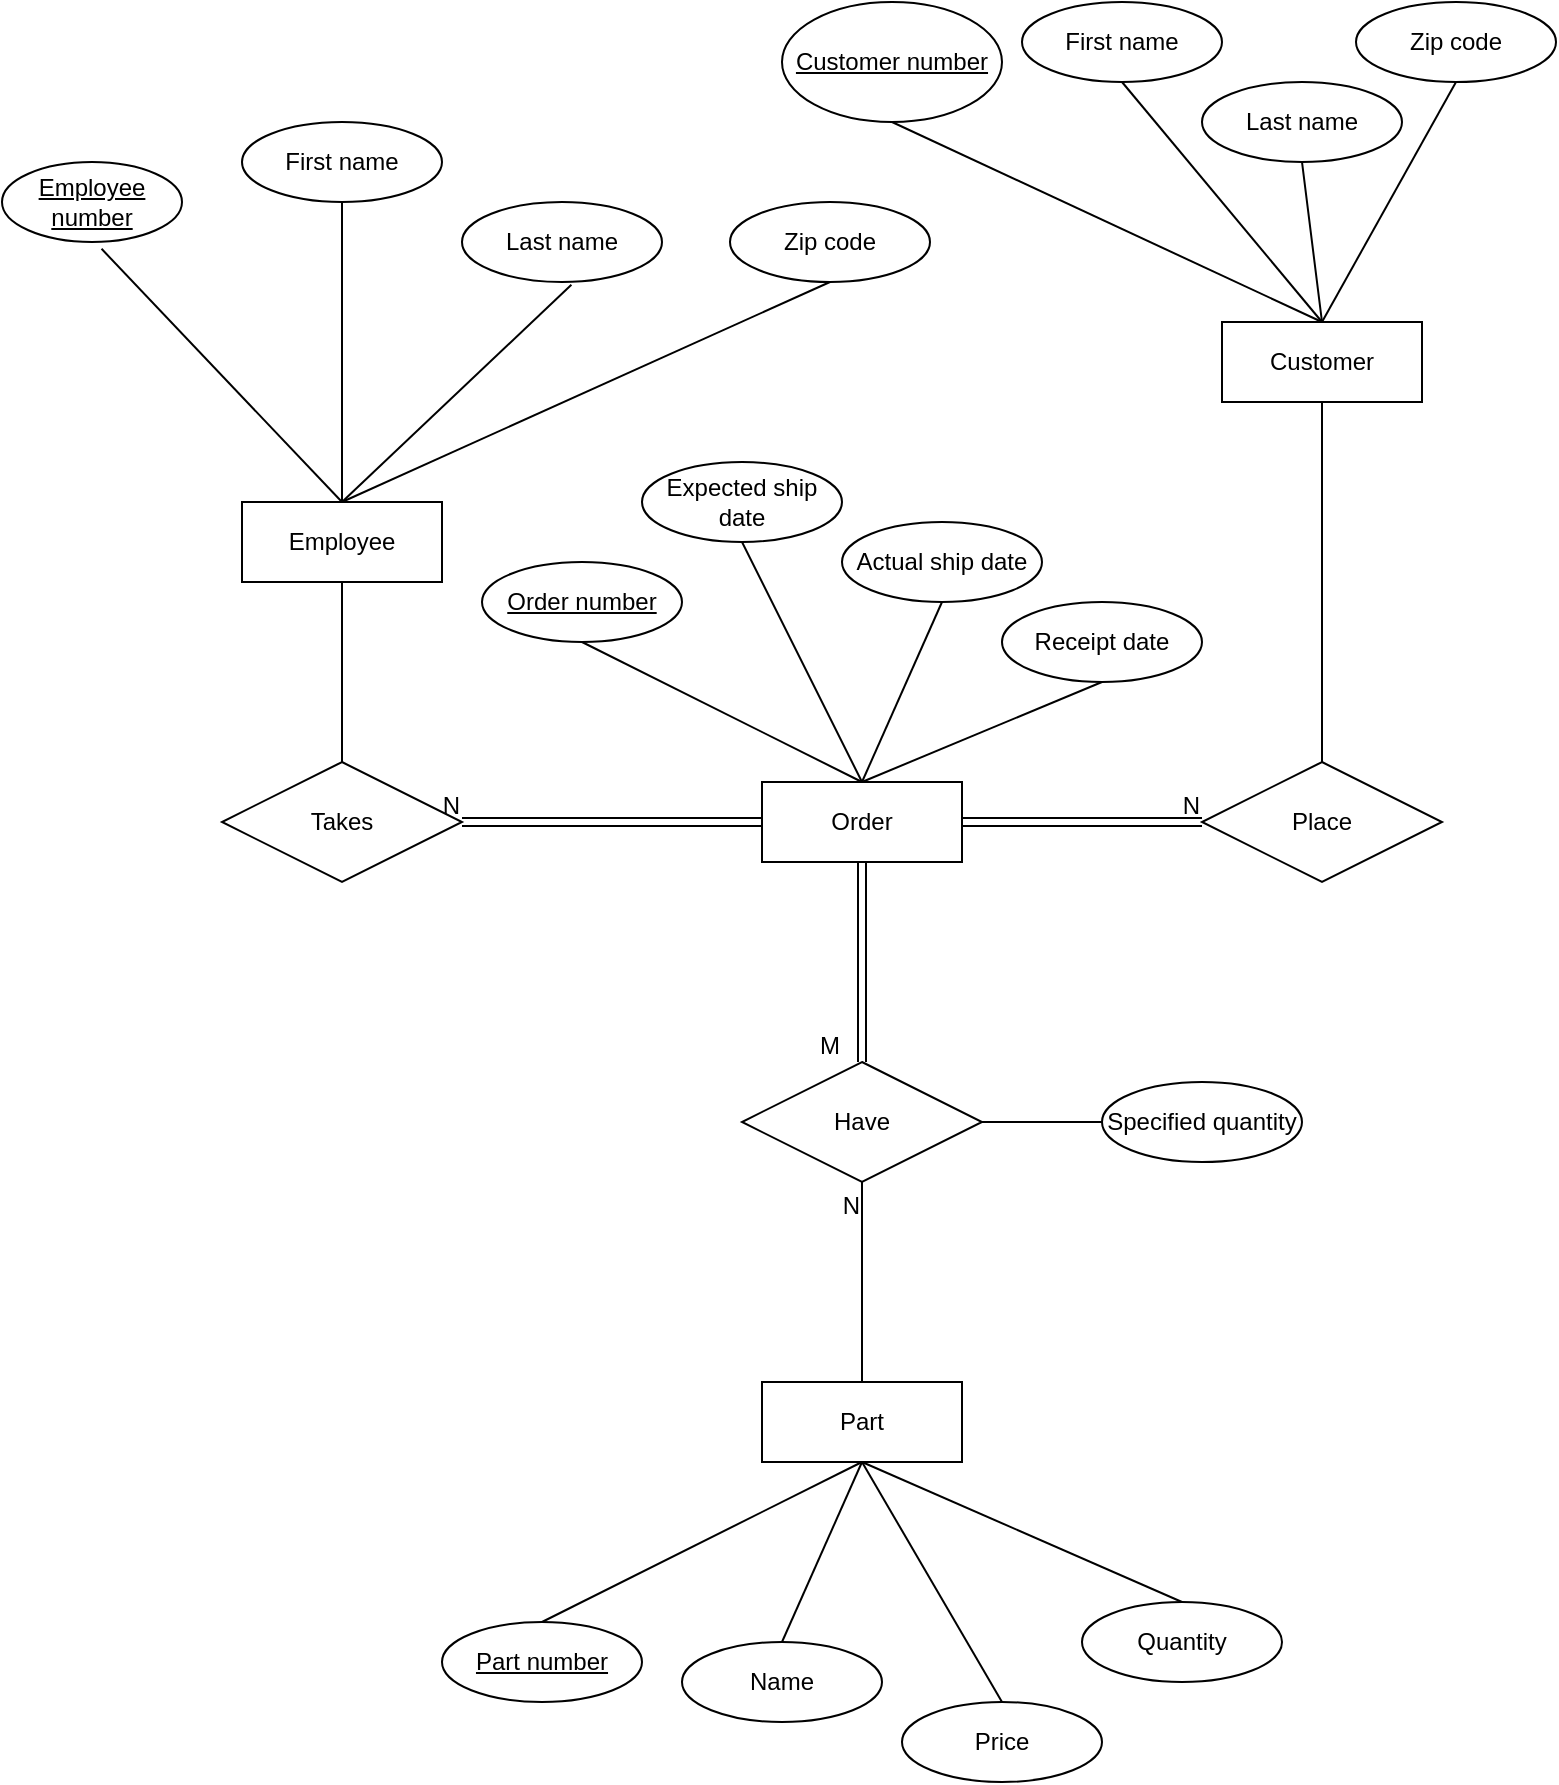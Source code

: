 <mxfile version="21.7.5" type="github">
  <diagram name="Trang-1" id="aIbzALBIz3ORE9qF0zUO">
    <mxGraphModel dx="2878" dy="1556" grid="1" gridSize="10" guides="1" tooltips="1" connect="1" arrows="1" fold="1" page="1" pageScale="1" pageWidth="827" pageHeight="1169" math="0" shadow="0">
      <root>
        <mxCell id="0" />
        <mxCell id="1" parent="0" />
        <mxCell id="ph7OfaKf5Wn8yf4H55KA-1" value="Employee" style="whiteSpace=wrap;html=1;align=center;" parent="1" vertex="1">
          <mxGeometry x="170" y="260" width="100" height="40" as="geometry" />
        </mxCell>
        <mxCell id="ph7OfaKf5Wn8yf4H55KA-2" value="First name" style="ellipse;whiteSpace=wrap;html=1;align=center;" parent="1" vertex="1">
          <mxGeometry x="170" y="70" width="100" height="40" as="geometry" />
        </mxCell>
        <mxCell id="ph7OfaKf5Wn8yf4H55KA-3" value="Last name" style="ellipse;whiteSpace=wrap;html=1;align=center;" parent="1" vertex="1">
          <mxGeometry x="280" y="110" width="100" height="40" as="geometry" />
        </mxCell>
        <mxCell id="ph7OfaKf5Wn8yf4H55KA-4" value="" style="endArrow=none;html=1;rounded=0;exitX=0.5;exitY=1;exitDx=0;exitDy=0;entryX=0.5;entryY=0;entryDx=0;entryDy=0;" parent="1" source="ph7OfaKf5Wn8yf4H55KA-2" target="ph7OfaKf5Wn8yf4H55KA-1" edge="1">
          <mxGeometry relative="1" as="geometry">
            <mxPoint x="360" y="330" as="sourcePoint" />
            <mxPoint x="520" y="330" as="targetPoint" />
          </mxGeometry>
        </mxCell>
        <mxCell id="ph7OfaKf5Wn8yf4H55KA-5" value="" style="endArrow=none;html=1;rounded=0;exitX=0.5;exitY=0;exitDx=0;exitDy=0;entryX=0.547;entryY=1.035;entryDx=0;entryDy=0;entryPerimeter=0;" parent="1" source="ph7OfaKf5Wn8yf4H55KA-1" target="ph7OfaKf5Wn8yf4H55KA-3" edge="1">
          <mxGeometry relative="1" as="geometry">
            <mxPoint x="360" y="330" as="sourcePoint" />
            <mxPoint x="520" y="330" as="targetPoint" />
          </mxGeometry>
        </mxCell>
        <mxCell id="ph7OfaKf5Wn8yf4H55KA-7" value="" style="endArrow=none;html=1;rounded=0;exitX=0.553;exitY=1.085;exitDx=0;exitDy=0;entryX=0.5;entryY=0;entryDx=0;entryDy=0;exitPerimeter=0;" parent="1" source="ph7OfaKf5Wn8yf4H55KA-11" target="ph7OfaKf5Wn8yf4H55KA-1" edge="1">
          <mxGeometry relative="1" as="geometry">
            <mxPoint x="110.0" y="160" as="sourcePoint" />
            <mxPoint x="520" y="330" as="targetPoint" />
          </mxGeometry>
        </mxCell>
        <mxCell id="ph7OfaKf5Wn8yf4H55KA-9" value="Zip code" style="ellipse;whiteSpace=wrap;html=1;align=center;" parent="1" vertex="1">
          <mxGeometry x="414" y="110" width="100" height="40" as="geometry" />
        </mxCell>
        <mxCell id="ph7OfaKf5Wn8yf4H55KA-10" value="" style="endArrow=none;html=1;rounded=0;exitX=0.5;exitY=0;exitDx=0;exitDy=0;entryX=0.5;entryY=1;entryDx=0;entryDy=0;" parent="1" source="ph7OfaKf5Wn8yf4H55KA-1" target="ph7OfaKf5Wn8yf4H55KA-9" edge="1">
          <mxGeometry relative="1" as="geometry">
            <mxPoint x="360" y="330" as="sourcePoint" />
            <mxPoint x="520" y="330" as="targetPoint" />
          </mxGeometry>
        </mxCell>
        <mxCell id="ph7OfaKf5Wn8yf4H55KA-11" value="Employee number" style="ellipse;whiteSpace=wrap;html=1;align=center;fontStyle=4;" parent="1" vertex="1">
          <mxGeometry x="50" y="90" width="90" height="40" as="geometry" />
        </mxCell>
        <mxCell id="ph7OfaKf5Wn8yf4H55KA-13" value="Takes" style="shape=rhombus;perimeter=rhombusPerimeter;whiteSpace=wrap;html=1;align=center;" parent="1" vertex="1">
          <mxGeometry x="160" y="390" width="120" height="60" as="geometry" />
        </mxCell>
        <mxCell id="ph7OfaKf5Wn8yf4H55KA-14" value="" style="endArrow=none;html=1;rounded=0;exitX=0.5;exitY=1;exitDx=0;exitDy=0;entryX=0.5;entryY=0;entryDx=0;entryDy=0;" parent="1" source="ph7OfaKf5Wn8yf4H55KA-1" target="ph7OfaKf5Wn8yf4H55KA-13" edge="1">
          <mxGeometry relative="1" as="geometry">
            <mxPoint x="220" y="350" as="sourcePoint" />
            <mxPoint x="380" y="350" as="targetPoint" />
          </mxGeometry>
        </mxCell>
        <mxCell id="ph7OfaKf5Wn8yf4H55KA-20" value="" style="shape=link;html=1;rounded=0;entryX=1;entryY=0.5;entryDx=0;entryDy=0;exitX=0;exitY=0.5;exitDx=0;exitDy=0;" parent="1" source="ph7OfaKf5Wn8yf4H55KA-22" target="ph7OfaKf5Wn8yf4H55KA-13" edge="1">
          <mxGeometry relative="1" as="geometry">
            <mxPoint x="490" y="420" as="sourcePoint" />
            <mxPoint x="620" y="460" as="targetPoint" />
          </mxGeometry>
        </mxCell>
        <mxCell id="ph7OfaKf5Wn8yf4H55KA-21" value="N" style="resizable=0;html=1;whiteSpace=wrap;align=right;verticalAlign=bottom;" parent="ph7OfaKf5Wn8yf4H55KA-20" connectable="0" vertex="1">
          <mxGeometry x="1" relative="1" as="geometry" />
        </mxCell>
        <mxCell id="ph7OfaKf5Wn8yf4H55KA-22" value="Order" style="whiteSpace=wrap;html=1;align=center;" parent="1" vertex="1">
          <mxGeometry x="430" y="400" width="100" height="40" as="geometry" />
        </mxCell>
        <mxCell id="ph7OfaKf5Wn8yf4H55KA-25" value="" style="endArrow=none;html=1;rounded=0;exitX=0.5;exitY=1;exitDx=0;exitDy=0;entryX=0.5;entryY=0;entryDx=0;entryDy=0;" parent="1" source="4SEoiYstpMCohKffv5Ia-2" target="ph7OfaKf5Wn8yf4H55KA-22" edge="1">
          <mxGeometry relative="1" as="geometry">
            <mxPoint x="350" y="340" as="sourcePoint" />
            <mxPoint x="720" y="390" as="targetPoint" />
          </mxGeometry>
        </mxCell>
        <mxCell id="ph7OfaKf5Wn8yf4H55KA-26" value="Expected ship date" style="ellipse;whiteSpace=wrap;html=1;align=center;" parent="1" vertex="1">
          <mxGeometry x="370" y="240" width="100" height="40" as="geometry" />
        </mxCell>
        <mxCell id="ph7OfaKf5Wn8yf4H55KA-27" value="" style="endArrow=none;html=1;rounded=0;exitX=0.5;exitY=0;exitDx=0;exitDy=0;entryX=0.5;entryY=1;entryDx=0;entryDy=0;" parent="1" source="ph7OfaKf5Wn8yf4H55KA-22" target="ph7OfaKf5Wn8yf4H55KA-26" edge="1">
          <mxGeometry relative="1" as="geometry">
            <mxPoint x="560" y="390" as="sourcePoint" />
            <mxPoint x="720" y="390" as="targetPoint" />
          </mxGeometry>
        </mxCell>
        <mxCell id="ph7OfaKf5Wn8yf4H55KA-28" value="Actual ship date" style="ellipse;whiteSpace=wrap;html=1;align=center;" parent="1" vertex="1">
          <mxGeometry x="470" y="270" width="100" height="40" as="geometry" />
        </mxCell>
        <mxCell id="ph7OfaKf5Wn8yf4H55KA-29" value="" style="endArrow=none;html=1;rounded=0;exitX=0.5;exitY=0;exitDx=0;exitDy=0;entryX=0.5;entryY=1;entryDx=0;entryDy=0;" parent="1" source="ph7OfaKf5Wn8yf4H55KA-22" target="ph7OfaKf5Wn8yf4H55KA-28" edge="1">
          <mxGeometry relative="1" as="geometry">
            <mxPoint x="560" y="390" as="sourcePoint" />
            <mxPoint x="720" y="390" as="targetPoint" />
          </mxGeometry>
        </mxCell>
        <mxCell id="ph7OfaKf5Wn8yf4H55KA-30" value="Receipt date" style="ellipse;whiteSpace=wrap;html=1;align=center;" parent="1" vertex="1">
          <mxGeometry x="550" y="310" width="100" height="40" as="geometry" />
        </mxCell>
        <mxCell id="ph7OfaKf5Wn8yf4H55KA-31" value="" style="endArrow=none;html=1;rounded=0;exitX=0.5;exitY=0;exitDx=0;exitDy=0;entryX=0.5;entryY=1;entryDx=0;entryDy=0;" parent="1" source="ph7OfaKf5Wn8yf4H55KA-22" target="ph7OfaKf5Wn8yf4H55KA-30" edge="1">
          <mxGeometry relative="1" as="geometry">
            <mxPoint x="560" y="390" as="sourcePoint" />
            <mxPoint x="720" y="390" as="targetPoint" />
          </mxGeometry>
        </mxCell>
        <mxCell id="ph7OfaKf5Wn8yf4H55KA-32" value="" style="shape=link;html=1;rounded=0;exitX=1;exitY=0.5;exitDx=0;exitDy=0;entryX=0;entryY=0.5;entryDx=0;entryDy=0;" parent="1" source="ph7OfaKf5Wn8yf4H55KA-22" target="ph7OfaKf5Wn8yf4H55KA-34" edge="1">
          <mxGeometry relative="1" as="geometry">
            <mxPoint x="550" y="419.66" as="sourcePoint" />
            <mxPoint x="710" y="419.66" as="targetPoint" />
          </mxGeometry>
        </mxCell>
        <mxCell id="ph7OfaKf5Wn8yf4H55KA-33" value="N" style="resizable=0;html=1;whiteSpace=wrap;align=right;verticalAlign=bottom;" parent="ph7OfaKf5Wn8yf4H55KA-32" connectable="0" vertex="1">
          <mxGeometry x="1" relative="1" as="geometry" />
        </mxCell>
        <mxCell id="ph7OfaKf5Wn8yf4H55KA-34" value="Place" style="shape=rhombus;perimeter=rhombusPerimeter;whiteSpace=wrap;html=1;align=center;" parent="1" vertex="1">
          <mxGeometry x="650" y="390" width="120" height="60" as="geometry" />
        </mxCell>
        <mxCell id="ph7OfaKf5Wn8yf4H55KA-35" value="" style="endArrow=none;html=1;rounded=0;entryX=0.5;entryY=0;entryDx=0;entryDy=0;exitX=0.5;exitY=1;exitDx=0;exitDy=0;" parent="1" source="ph7OfaKf5Wn8yf4H55KA-36" target="ph7OfaKf5Wn8yf4H55KA-34" edge="1">
          <mxGeometry relative="1" as="geometry">
            <mxPoint x="710" y="220" as="sourcePoint" />
            <mxPoint x="720" y="390" as="targetPoint" />
          </mxGeometry>
        </mxCell>
        <mxCell id="ph7OfaKf5Wn8yf4H55KA-36" value="Customer" style="whiteSpace=wrap;html=1;align=center;" parent="1" vertex="1">
          <mxGeometry x="660" y="170" width="100" height="40" as="geometry" />
        </mxCell>
        <mxCell id="ph7OfaKf5Wn8yf4H55KA-38" value="First name" style="ellipse;whiteSpace=wrap;html=1;align=center;" parent="1" vertex="1">
          <mxGeometry x="560" y="10" width="100" height="40" as="geometry" />
        </mxCell>
        <mxCell id="ph7OfaKf5Wn8yf4H55KA-39" value="Last name" style="ellipse;whiteSpace=wrap;html=1;align=center;" parent="1" vertex="1">
          <mxGeometry x="650" y="50" width="100" height="40" as="geometry" />
        </mxCell>
        <mxCell id="ph7OfaKf5Wn8yf4H55KA-40" value="Zip code" style="ellipse;whiteSpace=wrap;html=1;align=center;" parent="1" vertex="1">
          <mxGeometry x="727" y="10" width="100" height="40" as="geometry" />
        </mxCell>
        <mxCell id="ph7OfaKf5Wn8yf4H55KA-41" value="" style="endArrow=none;html=1;rounded=0;exitX=0.5;exitY=1;exitDx=0;exitDy=0;entryX=0.5;entryY=0;entryDx=0;entryDy=0;" parent="1" source="4SEoiYstpMCohKffv5Ia-1" target="ph7OfaKf5Wn8yf4H55KA-36" edge="1">
          <mxGeometry relative="1" as="geometry">
            <mxPoint x="510" y="80" as="sourcePoint" />
            <mxPoint x="750" y="250" as="targetPoint" />
          </mxGeometry>
        </mxCell>
        <mxCell id="ph7OfaKf5Wn8yf4H55KA-42" value="" style="endArrow=none;html=1;rounded=0;exitX=0.5;exitY=1;exitDx=0;exitDy=0;entryX=0.5;entryY=0;entryDx=0;entryDy=0;" parent="1" source="ph7OfaKf5Wn8yf4H55KA-38" target="ph7OfaKf5Wn8yf4H55KA-36" edge="1">
          <mxGeometry relative="1" as="geometry">
            <mxPoint x="590" y="250" as="sourcePoint" />
            <mxPoint x="750" y="250" as="targetPoint" />
          </mxGeometry>
        </mxCell>
        <mxCell id="ph7OfaKf5Wn8yf4H55KA-43" value="" style="endArrow=none;html=1;rounded=0;entryX=0.5;entryY=1;entryDx=0;entryDy=0;exitX=0.5;exitY=0;exitDx=0;exitDy=0;" parent="1" source="ph7OfaKf5Wn8yf4H55KA-36" target="ph7OfaKf5Wn8yf4H55KA-39" edge="1">
          <mxGeometry relative="1" as="geometry">
            <mxPoint x="590" y="250" as="sourcePoint" />
            <mxPoint x="750" y="250" as="targetPoint" />
          </mxGeometry>
        </mxCell>
        <mxCell id="ph7OfaKf5Wn8yf4H55KA-44" value="" style="endArrow=none;html=1;rounded=0;entryX=0.5;entryY=1;entryDx=0;entryDy=0;exitX=0.5;exitY=0;exitDx=0;exitDy=0;" parent="1" source="ph7OfaKf5Wn8yf4H55KA-36" target="ph7OfaKf5Wn8yf4H55KA-40" edge="1">
          <mxGeometry relative="1" as="geometry">
            <mxPoint x="590" y="250" as="sourcePoint" />
            <mxPoint x="750" y="250" as="targetPoint" />
          </mxGeometry>
        </mxCell>
        <mxCell id="ph7OfaKf5Wn8yf4H55KA-45" value="" style="shape=link;html=1;rounded=0;exitX=0.5;exitY=1;exitDx=0;exitDy=0;entryX=0.5;entryY=0;entryDx=0;entryDy=0;" parent="1" source="ph7OfaKf5Wn8yf4H55KA-22" target="ph7OfaKf5Wn8yf4H55KA-47" edge="1">
          <mxGeometry relative="1" as="geometry">
            <mxPoint x="550" y="610" as="sourcePoint" />
            <mxPoint x="480" y="640" as="targetPoint" />
          </mxGeometry>
        </mxCell>
        <mxCell id="ph7OfaKf5Wn8yf4H55KA-46" value="M" style="resizable=0;html=1;whiteSpace=wrap;align=right;verticalAlign=bottom;" parent="ph7OfaKf5Wn8yf4H55KA-45" connectable="0" vertex="1">
          <mxGeometry x="1" relative="1" as="geometry">
            <mxPoint x="-10" as="offset" />
          </mxGeometry>
        </mxCell>
        <mxCell id="ph7OfaKf5Wn8yf4H55KA-47" value="Have" style="shape=rhombus;perimeter=rhombusPerimeter;whiteSpace=wrap;html=1;align=center;" parent="1" vertex="1">
          <mxGeometry x="420" y="540" width="120" height="60" as="geometry" />
        </mxCell>
        <mxCell id="ph7OfaKf5Wn8yf4H55KA-49" value="Specified quantity" style="ellipse;whiteSpace=wrap;html=1;align=center;" parent="1" vertex="1">
          <mxGeometry x="600" y="550" width="100" height="40" as="geometry" />
        </mxCell>
        <mxCell id="ph7OfaKf5Wn8yf4H55KA-50" value="" style="endArrow=none;html=1;rounded=0;exitX=1;exitY=0.5;exitDx=0;exitDy=0;entryX=0;entryY=0.5;entryDx=0;entryDy=0;" parent="1" source="ph7OfaKf5Wn8yf4H55KA-47" target="ph7OfaKf5Wn8yf4H55KA-49" edge="1">
          <mxGeometry relative="1" as="geometry">
            <mxPoint x="550" y="610" as="sourcePoint" />
            <mxPoint x="710" y="610" as="targetPoint" />
          </mxGeometry>
        </mxCell>
        <mxCell id="ph7OfaKf5Wn8yf4H55KA-53" value="" style="endArrow=none;html=1;rounded=0;entryX=0.5;entryY=1;entryDx=0;entryDy=0;exitX=0.5;exitY=0;exitDx=0;exitDy=0;" parent="1" source="ph7OfaKf5Wn8yf4H55KA-55" target="ph7OfaKf5Wn8yf4H55KA-47" edge="1">
          <mxGeometry relative="1" as="geometry">
            <mxPoint x="480" y="680" as="sourcePoint" />
            <mxPoint x="710" y="610" as="targetPoint" />
          </mxGeometry>
        </mxCell>
        <mxCell id="ph7OfaKf5Wn8yf4H55KA-54" value="N" style="resizable=0;html=1;whiteSpace=wrap;align=right;verticalAlign=bottom;" parent="ph7OfaKf5Wn8yf4H55KA-53" connectable="0" vertex="1">
          <mxGeometry x="1" relative="1" as="geometry">
            <mxPoint y="20" as="offset" />
          </mxGeometry>
        </mxCell>
        <mxCell id="ph7OfaKf5Wn8yf4H55KA-55" value="Part" style="whiteSpace=wrap;html=1;align=center;" parent="1" vertex="1">
          <mxGeometry x="430" y="700" width="100" height="40" as="geometry" />
        </mxCell>
        <mxCell id="ph7OfaKf5Wn8yf4H55KA-57" value="" style="endArrow=none;html=1;rounded=0;exitX=0.5;exitY=0;exitDx=0;exitDy=0;entryX=0.5;entryY=1;entryDx=0;entryDy=0;" parent="1" source="ph7OfaKf5Wn8yf4H55KA-60" target="ph7OfaKf5Wn8yf4H55KA-55" edge="1">
          <mxGeometry relative="1" as="geometry">
            <mxPoint x="330" y="800" as="sourcePoint" />
            <mxPoint x="710" y="610" as="targetPoint" />
          </mxGeometry>
        </mxCell>
        <mxCell id="ph7OfaKf5Wn8yf4H55KA-58" value="Name" style="ellipse;whiteSpace=wrap;html=1;align=center;" parent="1" vertex="1">
          <mxGeometry x="390" y="830" width="100" height="40" as="geometry" />
        </mxCell>
        <mxCell id="ph7OfaKf5Wn8yf4H55KA-59" value="" style="endArrow=none;html=1;rounded=0;exitX=0.5;exitY=0;exitDx=0;exitDy=0;entryX=0.5;entryY=1;entryDx=0;entryDy=0;" parent="1" source="ph7OfaKf5Wn8yf4H55KA-58" target="ph7OfaKf5Wn8yf4H55KA-55" edge="1">
          <mxGeometry relative="1" as="geometry">
            <mxPoint x="560" y="800" as="sourcePoint" />
            <mxPoint x="720" y="800" as="targetPoint" />
          </mxGeometry>
        </mxCell>
        <mxCell id="ph7OfaKf5Wn8yf4H55KA-60" value="Part number" style="ellipse;whiteSpace=wrap;html=1;align=center;fontStyle=4;" parent="1" vertex="1">
          <mxGeometry x="270" y="820" width="100" height="40" as="geometry" />
        </mxCell>
        <mxCell id="ph7OfaKf5Wn8yf4H55KA-61" value="Price" style="ellipse;whiteSpace=wrap;html=1;align=center;" parent="1" vertex="1">
          <mxGeometry x="500" y="860" width="100" height="40" as="geometry" />
        </mxCell>
        <mxCell id="ph7OfaKf5Wn8yf4H55KA-62" value="" style="endArrow=none;html=1;rounded=0;exitX=0.5;exitY=1;exitDx=0;exitDy=0;entryX=0.5;entryY=0;entryDx=0;entryDy=0;" parent="1" source="ph7OfaKf5Wn8yf4H55KA-55" target="ph7OfaKf5Wn8yf4H55KA-61" edge="1">
          <mxGeometry relative="1" as="geometry">
            <mxPoint x="560" y="800" as="sourcePoint" />
            <mxPoint x="720" y="800" as="targetPoint" />
          </mxGeometry>
        </mxCell>
        <mxCell id="ph7OfaKf5Wn8yf4H55KA-64" value="Quantity" style="ellipse;whiteSpace=wrap;html=1;align=center;" parent="1" vertex="1">
          <mxGeometry x="590" y="810" width="100" height="40" as="geometry" />
        </mxCell>
        <mxCell id="ph7OfaKf5Wn8yf4H55KA-66" value="" style="endArrow=none;html=1;rounded=0;exitX=0.5;exitY=1;exitDx=0;exitDy=0;entryX=0.5;entryY=0;entryDx=0;entryDy=0;" parent="1" source="ph7OfaKf5Wn8yf4H55KA-55" target="ph7OfaKf5Wn8yf4H55KA-64" edge="1">
          <mxGeometry relative="1" as="geometry">
            <mxPoint x="560" y="800" as="sourcePoint" />
            <mxPoint x="720" y="800" as="targetPoint" />
          </mxGeometry>
        </mxCell>
        <mxCell id="4SEoiYstpMCohKffv5Ia-1" value="Customer number" style="ellipse;whiteSpace=wrap;html=1;align=center;fontStyle=4;" vertex="1" parent="1">
          <mxGeometry x="440" y="10" width="110" height="60" as="geometry" />
        </mxCell>
        <mxCell id="4SEoiYstpMCohKffv5Ia-2" value="Order number" style="ellipse;whiteSpace=wrap;html=1;align=center;fontStyle=4;" vertex="1" parent="1">
          <mxGeometry x="290" y="290" width="100" height="40" as="geometry" />
        </mxCell>
      </root>
    </mxGraphModel>
  </diagram>
</mxfile>
